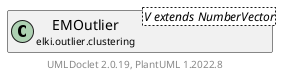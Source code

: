 @startuml
    remove .*\.(Instance|Par|Parameterizer|Factory)$
    set namespaceSeparator none
    hide empty fields
    hide empty methods

    class "<size:14>EMOutlier.Par\n<size:10>elki.outlier.clustering" as elki.outlier.clustering.EMOutlier.Par<V extends NumberVector> [[EMOutlier.Par.html]] {
        #k: int
        #delta: double
        #mfactory: EMClusterModelFactory<V extends NumberVector, ?>
        #miniter: int
        #maxiter: int
        ~prior: double
        +configure(Parameterization): void
        +make(): EMOutlier<V extends NumberVector>
    }

    interface "<size:14>Parameterizer\n<size:10>elki.utilities.optionhandling" as elki.utilities.optionhandling.Parameterizer [[../../utilities/optionhandling/Parameterizer.html]] {
        {abstract} +make(): Object
    }
    class "<size:14>EMOutlier\n<size:10>elki.outlier.clustering" as elki.outlier.clustering.EMOutlier<V extends NumberVector> [[EMOutlier.html]]

    elki.utilities.optionhandling.Parameterizer <|.. elki.outlier.clustering.EMOutlier.Par
    elki.outlier.clustering.EMOutlier +-- elki.outlier.clustering.EMOutlier.Par

    center footer UMLDoclet 2.0.19, PlantUML 1.2022.8
@enduml
